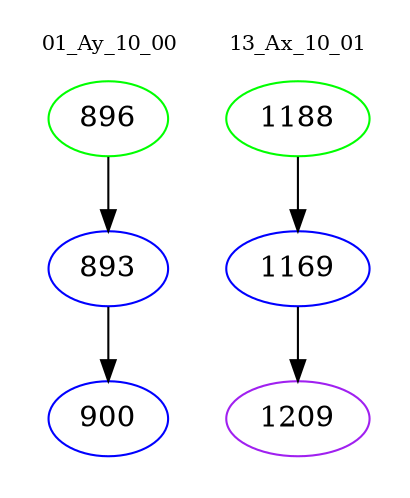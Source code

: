 digraph{
subgraph cluster_0 {
color = white
label = "01_Ay_10_00";
fontsize=10;
T0_896 [label="896", color="green"]
T0_896 -> T0_893 [color="black"]
T0_893 [label="893", color="blue"]
T0_893 -> T0_900 [color="black"]
T0_900 [label="900", color="blue"]
}
subgraph cluster_1 {
color = white
label = "13_Ax_10_01";
fontsize=10;
T1_1188 [label="1188", color="green"]
T1_1188 -> T1_1169 [color="black"]
T1_1169 [label="1169", color="blue"]
T1_1169 -> T1_1209 [color="black"]
T1_1209 [label="1209", color="purple"]
}
}
